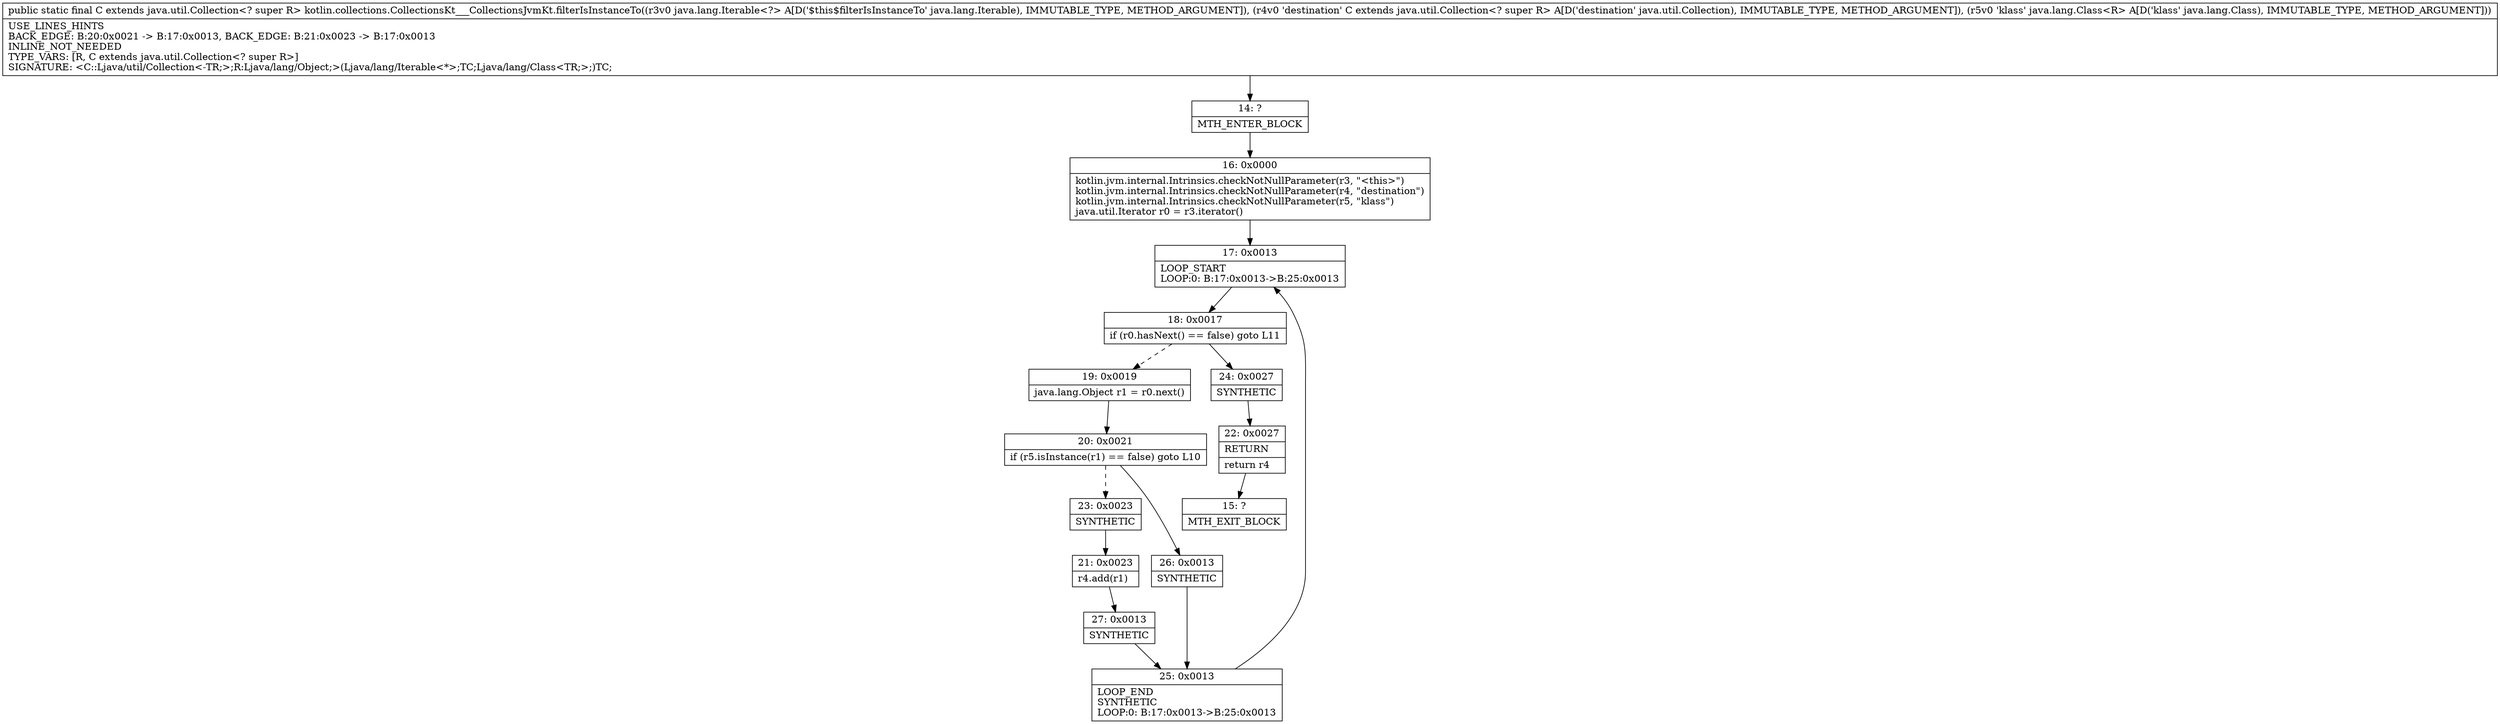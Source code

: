 digraph "CFG forkotlin.collections.CollectionsKt___CollectionsJvmKt.filterIsInstanceTo(Ljava\/lang\/Iterable;Ljava\/util\/Collection;Ljava\/lang\/Class;)Ljava\/util\/Collection;" {
Node_14 [shape=record,label="{14\:\ ?|MTH_ENTER_BLOCK\l}"];
Node_16 [shape=record,label="{16\:\ 0x0000|kotlin.jvm.internal.Intrinsics.checkNotNullParameter(r3, \"\<this\>\")\lkotlin.jvm.internal.Intrinsics.checkNotNullParameter(r4, \"destination\")\lkotlin.jvm.internal.Intrinsics.checkNotNullParameter(r5, \"klass\")\ljava.util.Iterator r0 = r3.iterator()\l}"];
Node_17 [shape=record,label="{17\:\ 0x0013|LOOP_START\lLOOP:0: B:17:0x0013\-\>B:25:0x0013\l}"];
Node_18 [shape=record,label="{18\:\ 0x0017|if (r0.hasNext() == false) goto L11\l}"];
Node_19 [shape=record,label="{19\:\ 0x0019|java.lang.Object r1 = r0.next()\l}"];
Node_20 [shape=record,label="{20\:\ 0x0021|if (r5.isInstance(r1) == false) goto L10\l}"];
Node_23 [shape=record,label="{23\:\ 0x0023|SYNTHETIC\l}"];
Node_21 [shape=record,label="{21\:\ 0x0023|r4.add(r1)\l}"];
Node_27 [shape=record,label="{27\:\ 0x0013|SYNTHETIC\l}"];
Node_25 [shape=record,label="{25\:\ 0x0013|LOOP_END\lSYNTHETIC\lLOOP:0: B:17:0x0013\-\>B:25:0x0013\l}"];
Node_26 [shape=record,label="{26\:\ 0x0013|SYNTHETIC\l}"];
Node_24 [shape=record,label="{24\:\ 0x0027|SYNTHETIC\l}"];
Node_22 [shape=record,label="{22\:\ 0x0027|RETURN\l|return r4\l}"];
Node_15 [shape=record,label="{15\:\ ?|MTH_EXIT_BLOCK\l}"];
MethodNode[shape=record,label="{public static final C extends java.util.Collection\<? super R\> kotlin.collections.CollectionsKt___CollectionsJvmKt.filterIsInstanceTo((r3v0 java.lang.Iterable\<?\> A[D('$this$filterIsInstanceTo' java.lang.Iterable), IMMUTABLE_TYPE, METHOD_ARGUMENT]), (r4v0 'destination' C extends java.util.Collection\<? super R\> A[D('destination' java.util.Collection), IMMUTABLE_TYPE, METHOD_ARGUMENT]), (r5v0 'klass' java.lang.Class\<R\> A[D('klass' java.lang.Class), IMMUTABLE_TYPE, METHOD_ARGUMENT]))  | USE_LINES_HINTS\lBACK_EDGE: B:20:0x0021 \-\> B:17:0x0013, BACK_EDGE: B:21:0x0023 \-\> B:17:0x0013\lINLINE_NOT_NEEDED\lTYPE_VARS: [R, C extends java.util.Collection\<? super R\>]\lSIGNATURE: \<C::Ljava\/util\/Collection\<\-TR;\>;R:Ljava\/lang\/Object;\>(Ljava\/lang\/Iterable\<*\>;TC;Ljava\/lang\/Class\<TR;\>;)TC;\l}"];
MethodNode -> Node_14;Node_14 -> Node_16;
Node_16 -> Node_17;
Node_17 -> Node_18;
Node_18 -> Node_19[style=dashed];
Node_18 -> Node_24;
Node_19 -> Node_20;
Node_20 -> Node_23[style=dashed];
Node_20 -> Node_26;
Node_23 -> Node_21;
Node_21 -> Node_27;
Node_27 -> Node_25;
Node_25 -> Node_17;
Node_26 -> Node_25;
Node_24 -> Node_22;
Node_22 -> Node_15;
}

